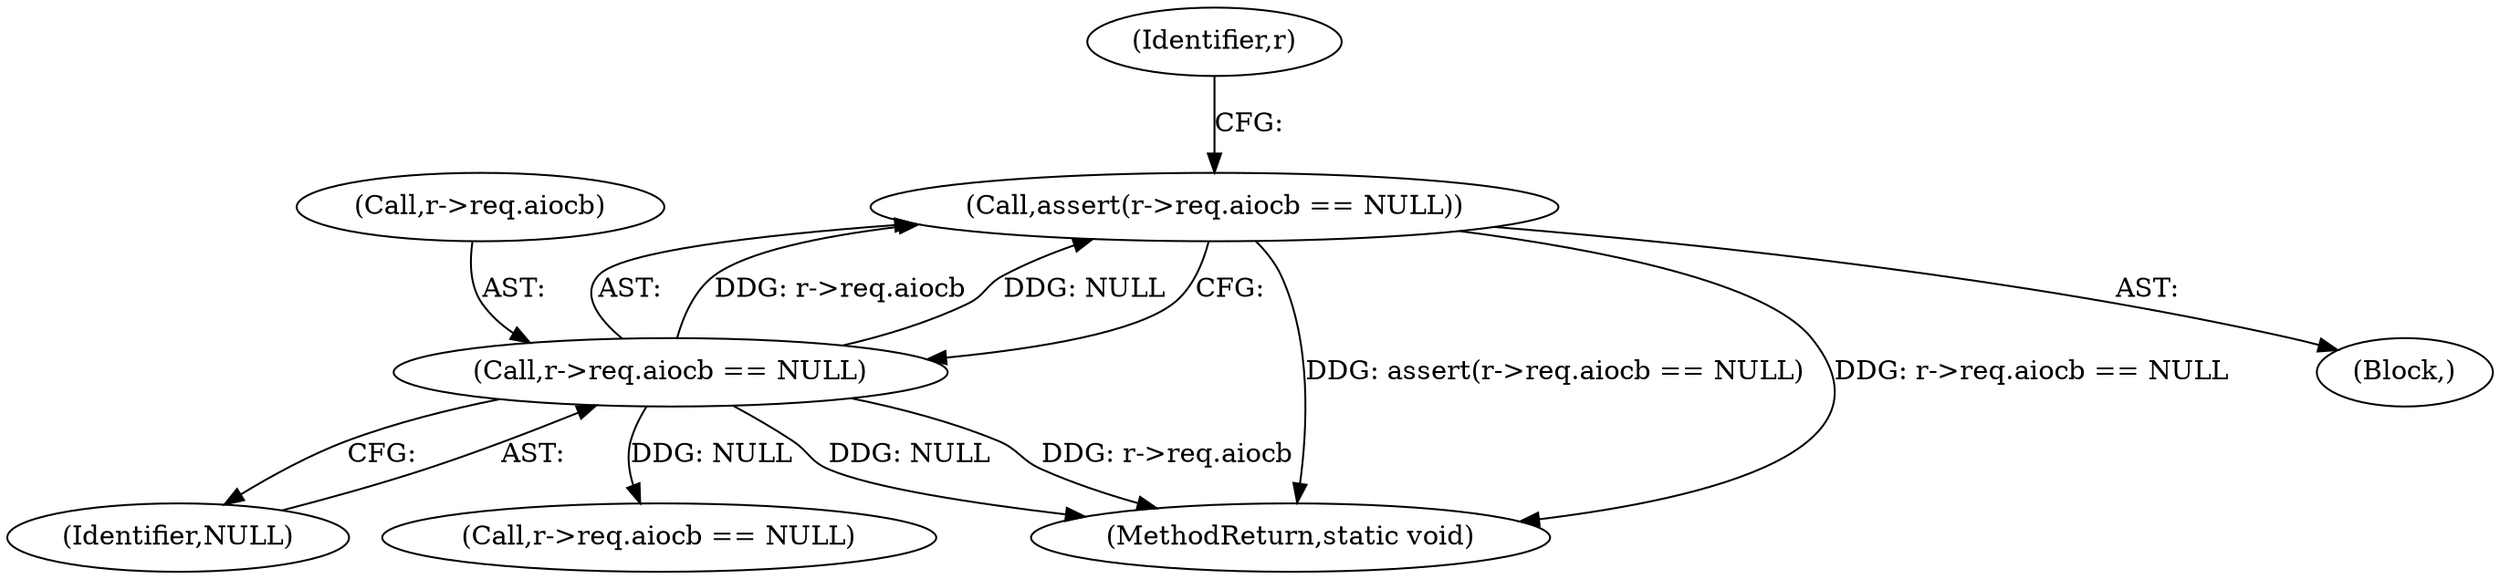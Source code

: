 digraph "0_qemu_103b40f51e4012b3b0ad20f615562a1806d7f49a_0@API" {
"1000176" [label="(Call,assert(r->req.aiocb == NULL))"];
"1000177" [label="(Call,r->req.aiocb == NULL)"];
"1000248" [label="(Call,r->req.aiocb == NULL)"];
"1000177" [label="(Call,r->req.aiocb == NULL)"];
"1000189" [label="(Identifier,r)"];
"1000176" [label="(Call,assert(r->req.aiocb == NULL))"];
"1000260" [label="(MethodReturn,static void)"];
"1000104" [label="(Block,)"];
"1000183" [label="(Identifier,NULL)"];
"1000178" [label="(Call,r->req.aiocb)"];
"1000176" -> "1000104"  [label="AST: "];
"1000176" -> "1000177"  [label="CFG: "];
"1000177" -> "1000176"  [label="AST: "];
"1000189" -> "1000176"  [label="CFG: "];
"1000176" -> "1000260"  [label="DDG: assert(r->req.aiocb == NULL)"];
"1000176" -> "1000260"  [label="DDG: r->req.aiocb == NULL"];
"1000177" -> "1000176"  [label="DDG: r->req.aiocb"];
"1000177" -> "1000176"  [label="DDG: NULL"];
"1000177" -> "1000183"  [label="CFG: "];
"1000178" -> "1000177"  [label="AST: "];
"1000183" -> "1000177"  [label="AST: "];
"1000177" -> "1000260"  [label="DDG: r->req.aiocb"];
"1000177" -> "1000260"  [label="DDG: NULL"];
"1000177" -> "1000248"  [label="DDG: NULL"];
}

